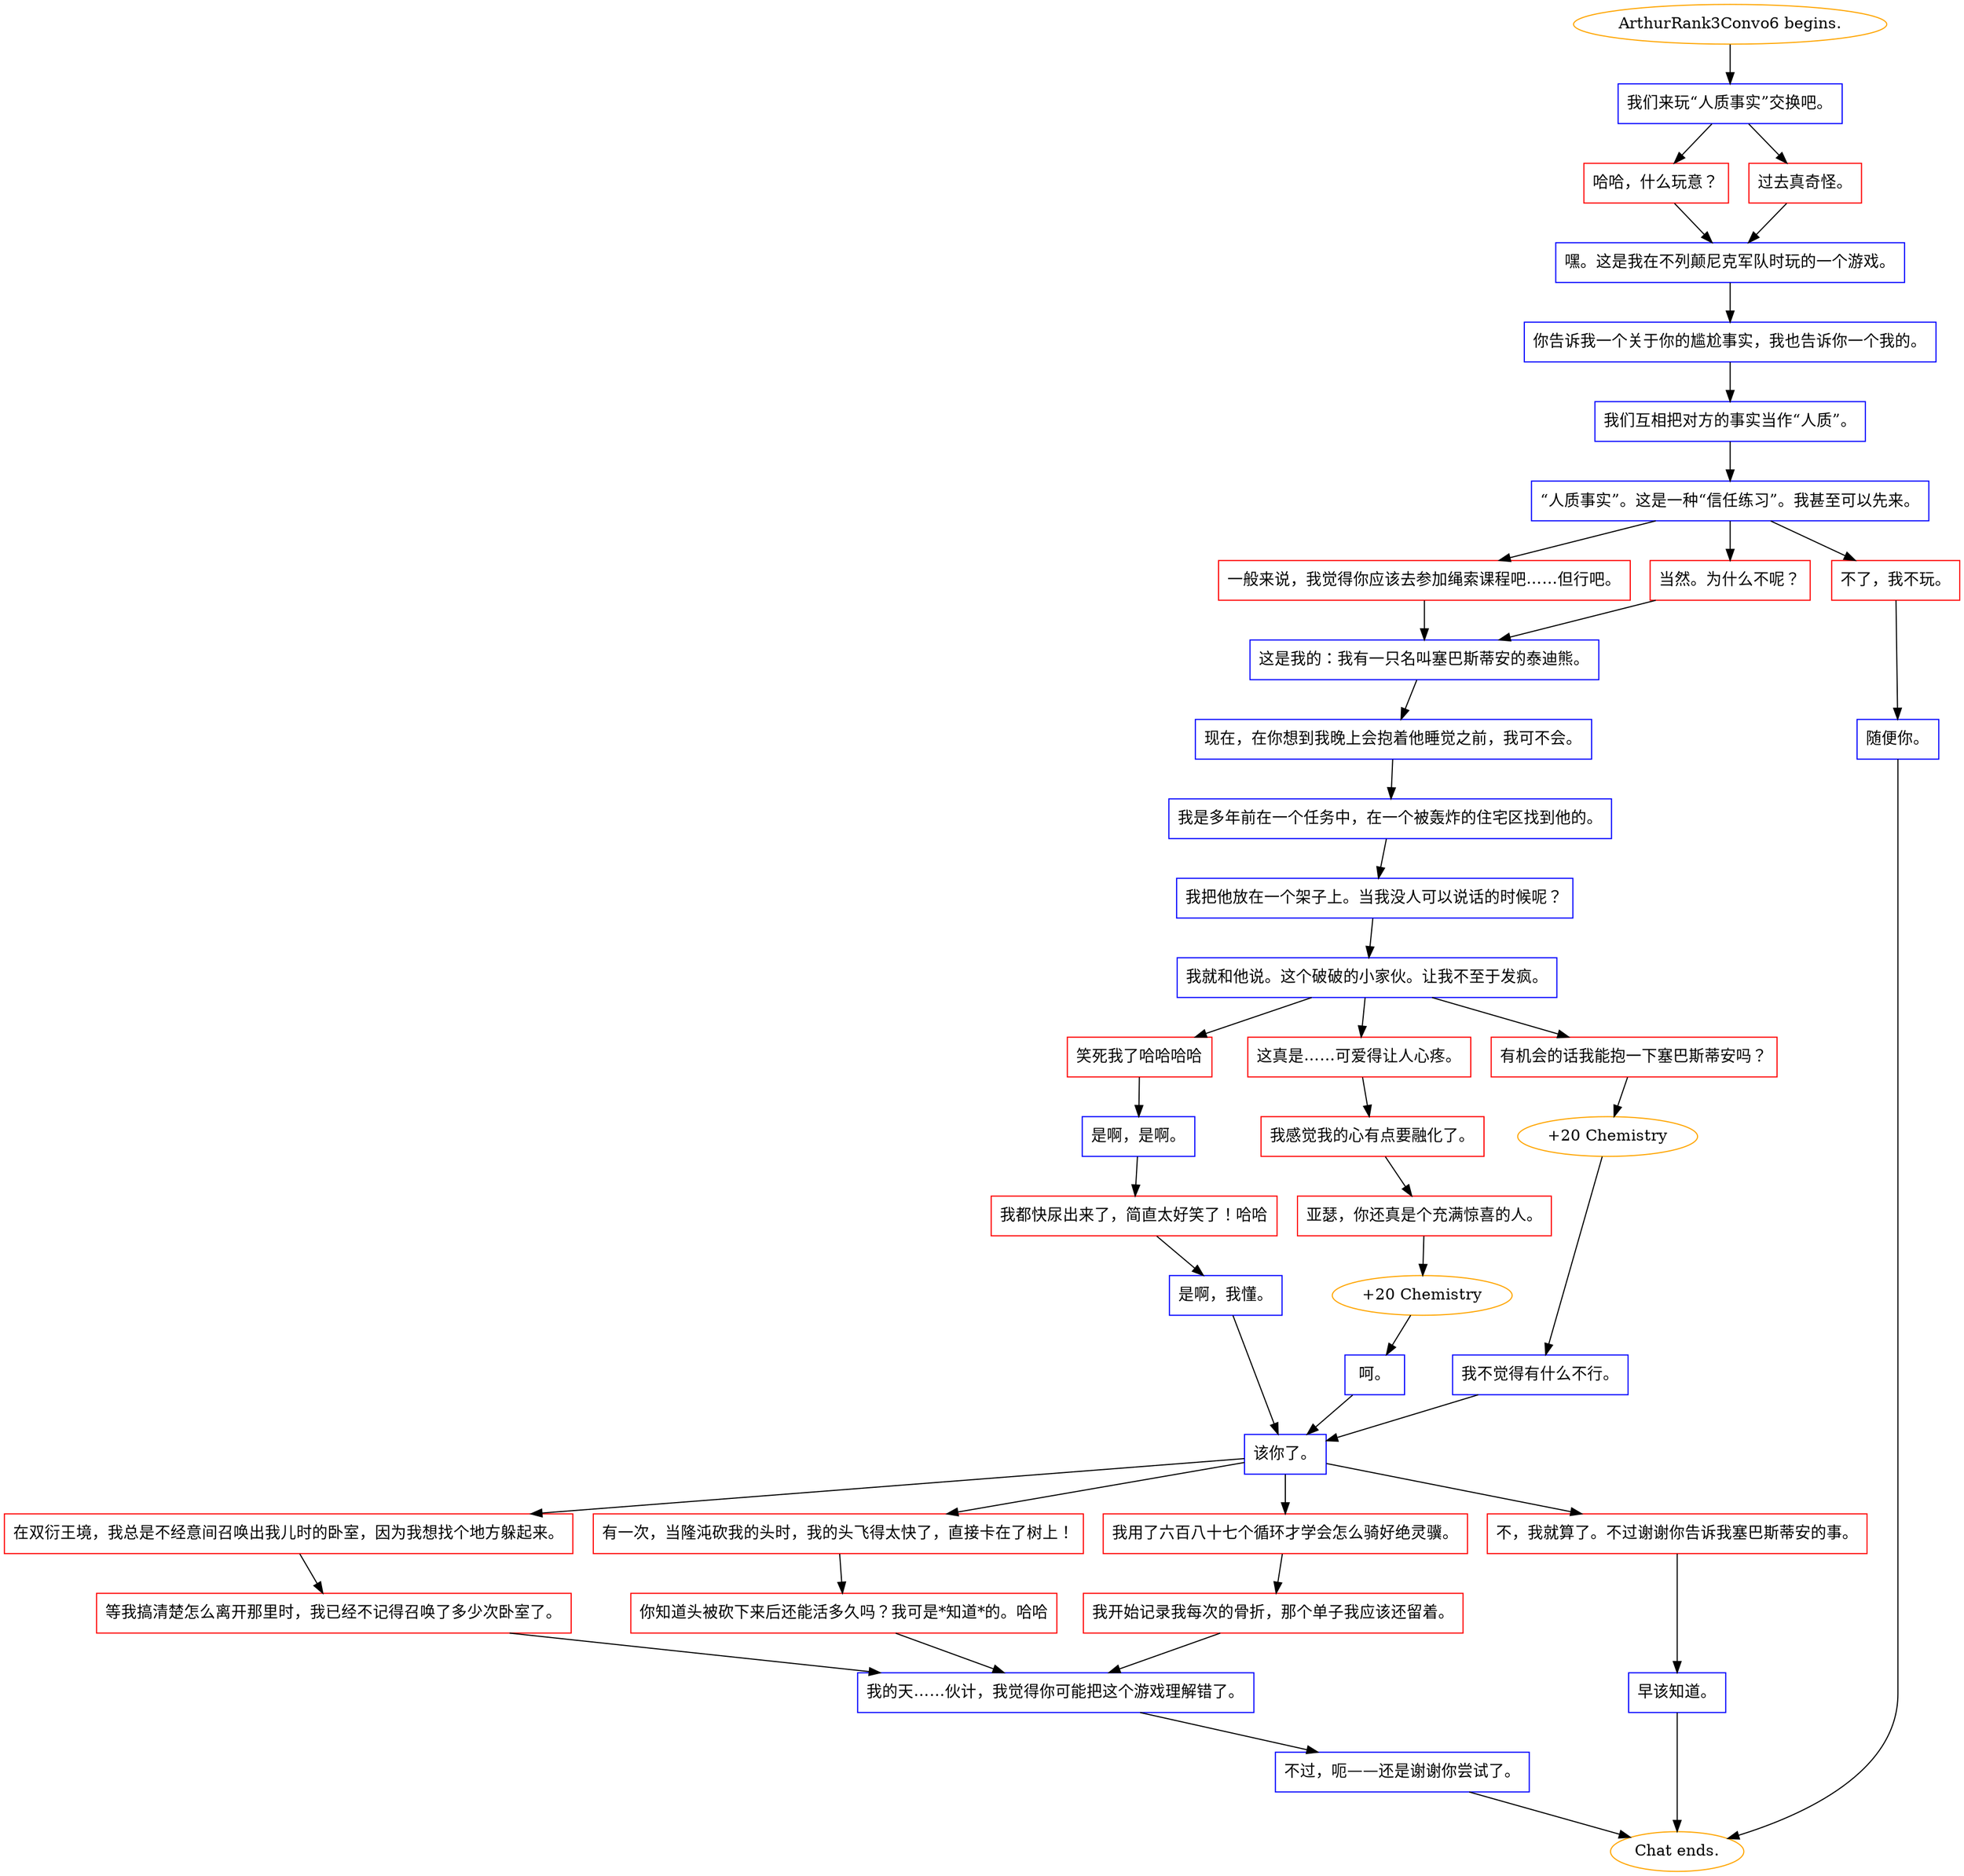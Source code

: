 digraph {
	"ArthurRank3Convo6 begins." [color=orange];
		"ArthurRank3Convo6 begins." -> j4063367121;
	j4063367121 [label="我们来玩“人质事实”交换吧。",shape=box,color=blue];
		j4063367121 -> j1690857300;
		j4063367121 -> j486326126;
	j1690857300 [label="哈哈，什么玩意？",shape=box,color=red];
		j1690857300 -> j828523078;
	j486326126 [label="过去真奇怪。",shape=box,color=red];
		j486326126 -> j828523078;
	j828523078 [label="嘿。这是我在不列颠尼克军队时玩的一个游戏。",shape=box,color=blue];
		j828523078 -> j3299945216;
	j3299945216 [label="你告诉我一个关于你的尴尬事实，我也告诉你一个我的。",shape=box,color=blue];
		j3299945216 -> j2930924660;
	j2930924660 [label="我们互相把对方的事实当作“人质”。",shape=box,color=blue];
		j2930924660 -> j1670675299;
	j1670675299 [label="“人质事实”。这是一种“信任练习”。我甚至可以先来。",shape=box,color=blue];
		j1670675299 -> j810378923;
		j1670675299 -> j4098767000;
		j1670675299 -> j3421011820;
	j810378923 [label="一般来说，我觉得你应该去参加绳索课程吧……但行吧。",shape=box,color=red];
		j810378923 -> j2082119139;
	j4098767000 [label="当然。为什么不呢？",shape=box,color=red];
		j4098767000 -> j2082119139;
	j3421011820 [label="不了，我不玩。",shape=box,color=red];
		j3421011820 -> j4195387976;
	j2082119139 [label="这是我的：我有一只名叫塞巴斯蒂安的泰迪熊。",shape=box,color=blue];
		j2082119139 -> j3716571421;
	j4195387976 [label="随便你。",shape=box,color=blue];
		j4195387976 -> "Chat ends.";
	j3716571421 [label="现在，在你想到我晚上会抱着他睡觉之前，我可不会。",shape=box,color=blue];
		j3716571421 -> j2028996578;
	"Chat ends." [color=orange];
	j2028996578 [label="我是多年前在一个任务中，在一个被轰炸的住宅区找到他的。",shape=box,color=blue];
		j2028996578 -> j1035753484;
	j1035753484 [label="我把他放在一个架子上。当我没人可以说话的时候呢？",shape=box,color=blue];
		j1035753484 -> j943194995;
	j943194995 [label="我就和他说。这个破破的小家伙。让我不至于发疯。",shape=box,color=blue];
		j943194995 -> j2340703554;
		j943194995 -> j2473549739;
		j943194995 -> j1326089829;
	j2340703554 [label="笑死我了哈哈哈哈",shape=box,color=red];
		j2340703554 -> j976376521;
	j2473549739 [label="这真是……可爱得让人心疼。",shape=box,color=red];
		j2473549739 -> j3016254086;
	j1326089829 [label="有机会的话我能抱一下塞巴斯蒂安吗？",shape=box,color=red];
		j1326089829 -> j283715984;
	j976376521 [label="是啊，是啊。",shape=box,color=blue];
		j976376521 -> j2145031422;
	j3016254086 [label="我感觉我的心有点要融化了。",shape=box,color=red];
		j3016254086 -> j3152904756;
	j283715984 [label="+20 Chemistry",color=orange];
		j283715984 -> j2838624729;
	j2145031422 [label="我都快尿出来了，简直太好笑了！哈哈",shape=box,color=red];
		j2145031422 -> j613965736;
	j3152904756 [label="亚瑟，你还真是个充满惊喜的人。",shape=box,color=red];
		j3152904756 -> j2000687115;
	j2838624729 [label="我不觉得有什么不行。",shape=box,color=blue];
		j2838624729 -> j2551848812;
	j613965736 [label="是啊，我懂。",shape=box,color=blue];
		j613965736 -> j2551848812;
	j2000687115 [label="+20 Chemistry",color=orange];
		j2000687115 -> j3823249251;
	j2551848812 [label="该你了。",shape=box,color=blue];
		j2551848812 -> j2813421046;
		j2551848812 -> j2291864155;
		j2551848812 -> j1229991799;
		j2551848812 -> j3882647570;
	j3823249251 [label="呵。",shape=box,color=blue];
		j3823249251 -> j2551848812;
	j2813421046 [label="在双衍王境，我总是不经意间召唤出我儿时的卧室，因为我想找个地方躲起来。",shape=box,color=red];
		j2813421046 -> j2303658467;
	j2291864155 [label="有一次，当隆沌砍我的头时，我的头飞得太快了，直接卡在了树上！",shape=box,color=red];
		j2291864155 -> j937335107;
	j1229991799 [label="我用了六百八十七个循环才学会怎么骑好绝灵骥。",shape=box,color=red];
		j1229991799 -> j2921422550;
	j3882647570 [label="不，我就算了。不过谢谢你告诉我塞巴斯蒂安的事。",shape=box,color=red];
		j3882647570 -> j555556035;
	j2303658467 [label="等我搞清楚怎么离开那里时，我已经不记得召唤了多少次卧室了。",shape=box,color=red];
		j2303658467 -> j2081576253;
	j937335107 [label="你知道头被砍下来后还能活多久吗？我可是*知道*的。哈哈",shape=box,color=red];
		j937335107 -> j2081576253;
	j2921422550 [label="我开始记录我每次的骨折，那个单子我应该还留着。",shape=box,color=red];
		j2921422550 -> j2081576253;
	j555556035 [label="早该知道。",shape=box,color=blue];
		j555556035 -> "Chat ends.";
	j2081576253 [label="我的天……伙计，我觉得你可能把这个游戏理解错了。",shape=box,color=blue];
		j2081576253 -> j1338836405;
	j1338836405 [label="不过，呃——还是谢谢你尝试了。",shape=box,color=blue];
		j1338836405 -> "Chat ends.";
}